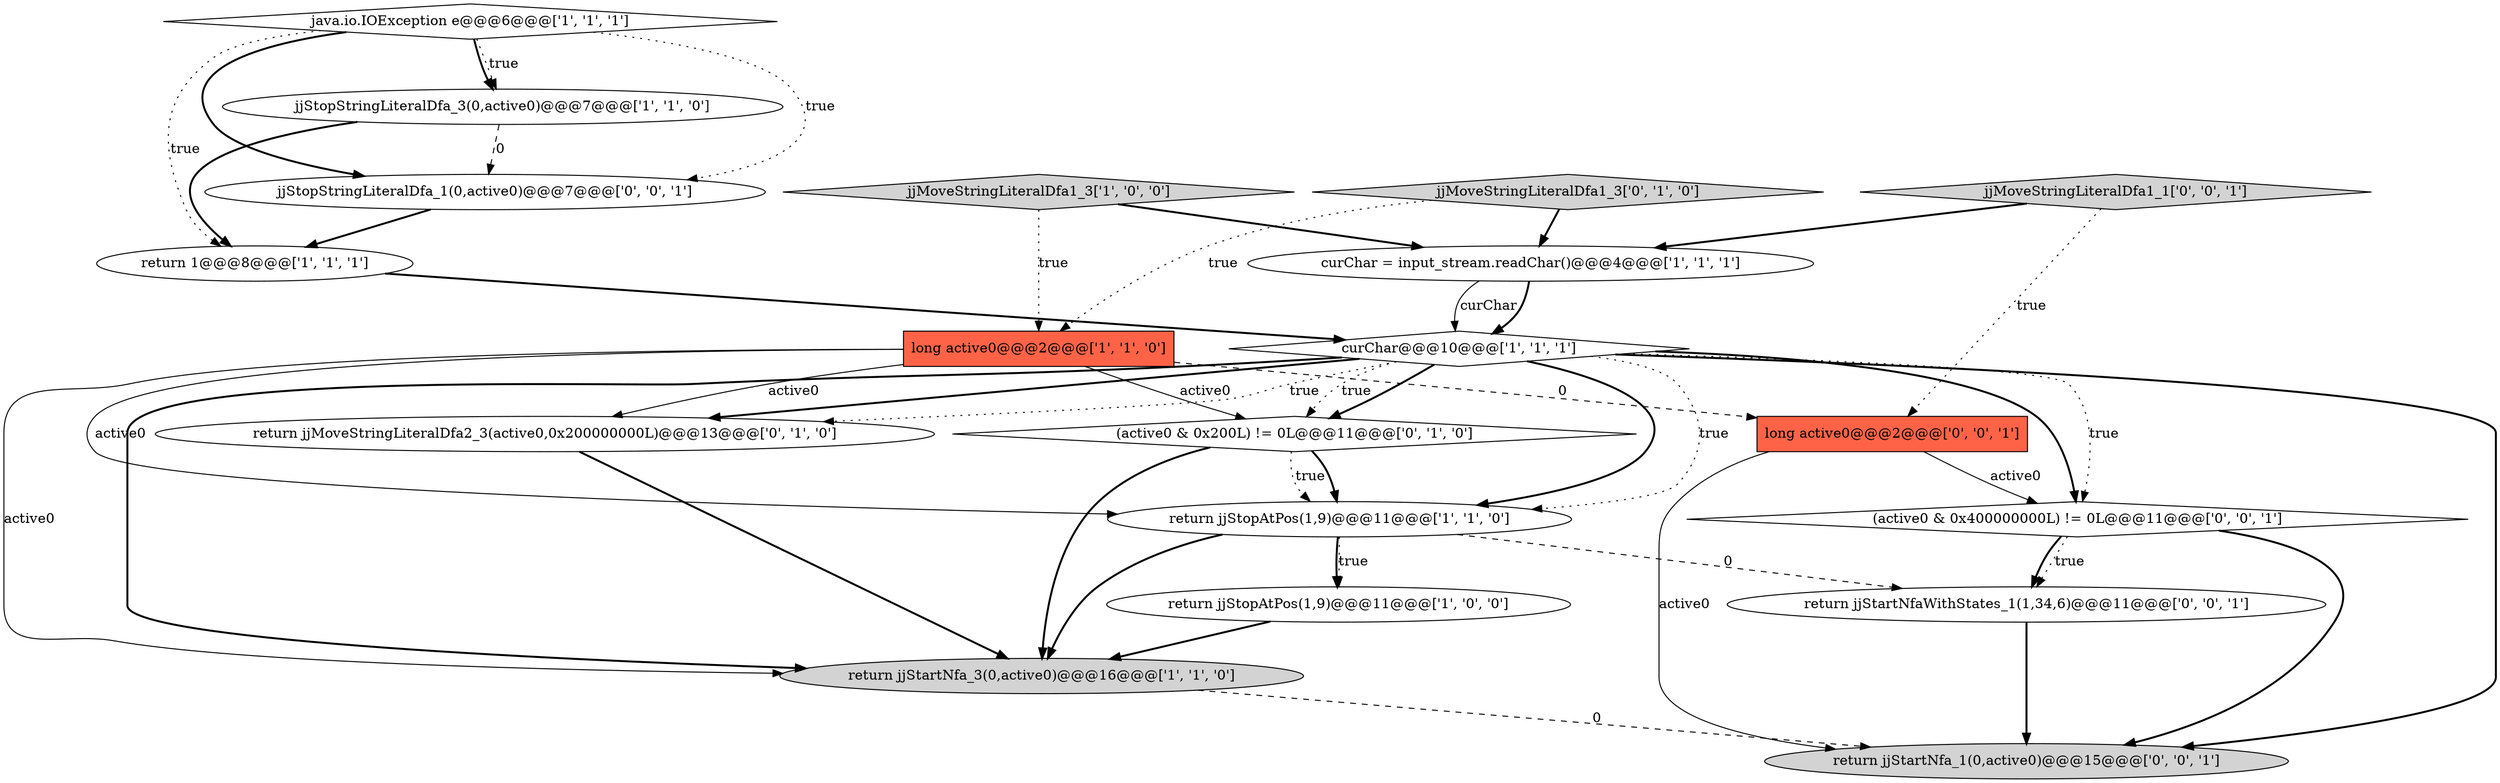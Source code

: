 digraph {
10 [style = filled, label = "(active0 & 0x200L) != 0L@@@11@@@['0', '1', '0']", fillcolor = white, shape = diamond image = "AAA0AAABBB2BBB"];
17 [style = filled, label = "long active0@@@2@@@['0', '0', '1']", fillcolor = tomato, shape = box image = "AAA0AAABBB3BBB"];
1 [style = filled, label = "return jjStopAtPos(1,9)@@@11@@@['1', '0', '0']", fillcolor = white, shape = ellipse image = "AAA0AAABBB1BBB"];
6 [style = filled, label = "long active0@@@2@@@['1', '1', '0']", fillcolor = tomato, shape = box image = "AAA0AAABBB1BBB"];
8 [style = filled, label = "jjStopStringLiteralDfa_3(0,active0)@@@7@@@['1', '1', '0']", fillcolor = white, shape = ellipse image = "AAA0AAABBB1BBB"];
7 [style = filled, label = "return jjStopAtPos(1,9)@@@11@@@['1', '1', '0']", fillcolor = white, shape = ellipse image = "AAA0AAABBB1BBB"];
9 [style = filled, label = "curChar@@@10@@@['1', '1', '1']", fillcolor = white, shape = diamond image = "AAA0AAABBB1BBB"];
2 [style = filled, label = "return jjStartNfa_3(0,active0)@@@16@@@['1', '1', '0']", fillcolor = lightgray, shape = ellipse image = "AAA0AAABBB1BBB"];
12 [style = filled, label = "return jjMoveStringLiteralDfa2_3(active0,0x200000000L)@@@13@@@['0', '1', '0']", fillcolor = white, shape = ellipse image = "AAA1AAABBB2BBB"];
11 [style = filled, label = "jjMoveStringLiteralDfa1_3['0', '1', '0']", fillcolor = lightgray, shape = diamond image = "AAA0AAABBB2BBB"];
16 [style = filled, label = "jjMoveStringLiteralDfa1_1['0', '0', '1']", fillcolor = lightgray, shape = diamond image = "AAA0AAABBB3BBB"];
5 [style = filled, label = "return 1@@@8@@@['1', '1', '1']", fillcolor = white, shape = ellipse image = "AAA0AAABBB1BBB"];
13 [style = filled, label = "(active0 & 0x400000000L) != 0L@@@11@@@['0', '0', '1']", fillcolor = white, shape = diamond image = "AAA0AAABBB3BBB"];
14 [style = filled, label = "jjStopStringLiteralDfa_1(0,active0)@@@7@@@['0', '0', '1']", fillcolor = white, shape = ellipse image = "AAA0AAABBB3BBB"];
15 [style = filled, label = "return jjStartNfaWithStates_1(1,34,6)@@@11@@@['0', '0', '1']", fillcolor = white, shape = ellipse image = "AAA0AAABBB3BBB"];
0 [style = filled, label = "curChar = input_stream.readChar()@@@4@@@['1', '1', '1']", fillcolor = white, shape = ellipse image = "AAA0AAABBB1BBB"];
4 [style = filled, label = "jjMoveStringLiteralDfa1_3['1', '0', '0']", fillcolor = lightgray, shape = diamond image = "AAA0AAABBB1BBB"];
18 [style = filled, label = "return jjStartNfa_1(0,active0)@@@15@@@['0', '0', '1']", fillcolor = lightgray, shape = ellipse image = "AAA0AAABBB3BBB"];
3 [style = filled, label = "java.io.IOException e@@@6@@@['1', '1', '1']", fillcolor = white, shape = diamond image = "AAA0AAABBB1BBB"];
0->9 [style = solid, label="curChar"];
14->5 [style = bold, label=""];
9->18 [style = bold, label=""];
17->18 [style = solid, label="active0"];
8->14 [style = dashed, label="0"];
17->13 [style = solid, label="active0"];
13->15 [style = bold, label=""];
3->14 [style = bold, label=""];
10->2 [style = bold, label=""];
6->2 [style = solid, label="active0"];
8->5 [style = bold, label=""];
6->12 [style = solid, label="active0"];
7->15 [style = dashed, label="0"];
15->18 [style = bold, label=""];
9->7 [style = dotted, label="true"];
12->2 [style = bold, label=""];
11->0 [style = bold, label=""];
9->13 [style = dotted, label="true"];
0->9 [style = bold, label=""];
9->2 [style = bold, label=""];
9->13 [style = bold, label=""];
16->0 [style = bold, label=""];
3->8 [style = dotted, label="true"];
3->14 [style = dotted, label="true"];
2->18 [style = dashed, label="0"];
6->17 [style = dashed, label="0"];
7->1 [style = dotted, label="true"];
5->9 [style = bold, label=""];
10->7 [style = dotted, label="true"];
13->18 [style = bold, label=""];
9->10 [style = dotted, label="true"];
9->7 [style = bold, label=""];
10->7 [style = bold, label=""];
6->7 [style = solid, label="active0"];
11->6 [style = dotted, label="true"];
3->8 [style = bold, label=""];
6->10 [style = solid, label="active0"];
13->15 [style = dotted, label="true"];
7->1 [style = bold, label=""];
9->12 [style = dotted, label="true"];
4->6 [style = dotted, label="true"];
16->17 [style = dotted, label="true"];
3->5 [style = dotted, label="true"];
1->2 [style = bold, label=""];
4->0 [style = bold, label=""];
9->12 [style = bold, label=""];
9->10 [style = bold, label=""];
7->2 [style = bold, label=""];
}
